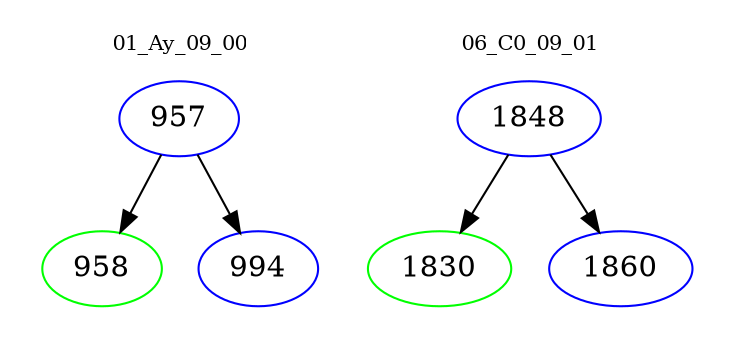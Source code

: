 digraph{
subgraph cluster_0 {
color = white
label = "01_Ay_09_00";
fontsize=10;
T0_957 [label="957", color="blue"]
T0_957 -> T0_958 [color="black"]
T0_958 [label="958", color="green"]
T0_957 -> T0_994 [color="black"]
T0_994 [label="994", color="blue"]
}
subgraph cluster_1 {
color = white
label = "06_C0_09_01";
fontsize=10;
T1_1848 [label="1848", color="blue"]
T1_1848 -> T1_1830 [color="black"]
T1_1830 [label="1830", color="green"]
T1_1848 -> T1_1860 [color="black"]
T1_1860 [label="1860", color="blue"]
}
}
